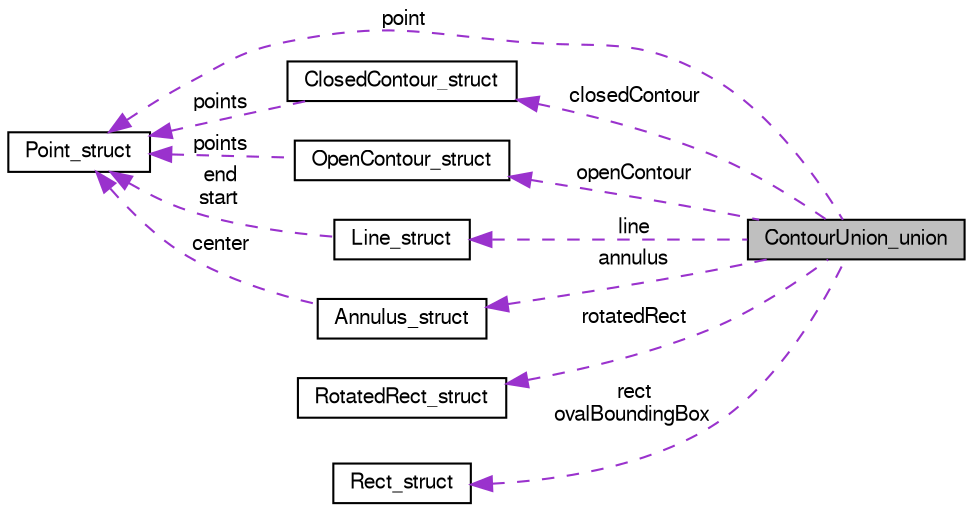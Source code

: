 digraph "ContourUnion_union"
{
  bgcolor="transparent";
  edge [fontname="FreeSans",fontsize="10",labelfontname="FreeSans",labelfontsize="10"];
  node [fontname="FreeSans",fontsize="10",shape=record];
  rankdir="LR";
  Node1 [label="ContourUnion_union",height=0.2,width=0.4,color="black", fillcolor="grey75", style="filled" fontcolor="black"];
  Node2 -> Node1 [dir="back",color="darkorchid3",fontsize="10",style="dashed",label=" closedContour" ,fontname="FreeSans"];
  Node2 [label="ClosedContour_struct",height=0.2,width=0.4,color="black",URL="$struct_closed_contour__struct.html"];
  Node3 -> Node2 [dir="back",color="darkorchid3",fontsize="10",style="dashed",label=" points" ,fontname="FreeSans"];
  Node3 [label="Point_struct",height=0.2,width=0.4,color="black",URL="$struct_point__struct.html"];
  Node4 -> Node1 [dir="back",color="darkorchid3",fontsize="10",style="dashed",label=" openContour" ,fontname="FreeSans"];
  Node4 [label="OpenContour_struct",height=0.2,width=0.4,color="black",URL="$struct_open_contour__struct.html"];
  Node3 -> Node4 [dir="back",color="darkorchid3",fontsize="10",style="dashed",label=" points" ,fontname="FreeSans"];
  Node5 -> Node1 [dir="back",color="darkorchid3",fontsize="10",style="dashed",label=" line" ,fontname="FreeSans"];
  Node5 [label="Line_struct",height=0.2,width=0.4,color="black",URL="$struct_line__struct.html"];
  Node3 -> Node5 [dir="back",color="darkorchid3",fontsize="10",style="dashed",label=" end\nstart" ,fontname="FreeSans"];
  Node6 -> Node1 [dir="back",color="darkorchid3",fontsize="10",style="dashed",label=" rotatedRect" ,fontname="FreeSans"];
  Node6 [label="RotatedRect_struct",height=0.2,width=0.4,color="black",URL="$struct_rotated_rect__struct.html"];
  Node3 -> Node1 [dir="back",color="darkorchid3",fontsize="10",style="dashed",label=" point" ,fontname="FreeSans"];
  Node7 -> Node1 [dir="back",color="darkorchid3",fontsize="10",style="dashed",label=" rect\novalBoundingBox" ,fontname="FreeSans"];
  Node7 [label="Rect_struct",height=0.2,width=0.4,color="black",URL="$struct_rect__struct.html"];
  Node8 -> Node1 [dir="back",color="darkorchid3",fontsize="10",style="dashed",label=" annulus" ,fontname="FreeSans"];
  Node8 [label="Annulus_struct",height=0.2,width=0.4,color="black",URL="$struct_annulus__struct.html"];
  Node3 -> Node8 [dir="back",color="darkorchid3",fontsize="10",style="dashed",label=" center" ,fontname="FreeSans"];
}
